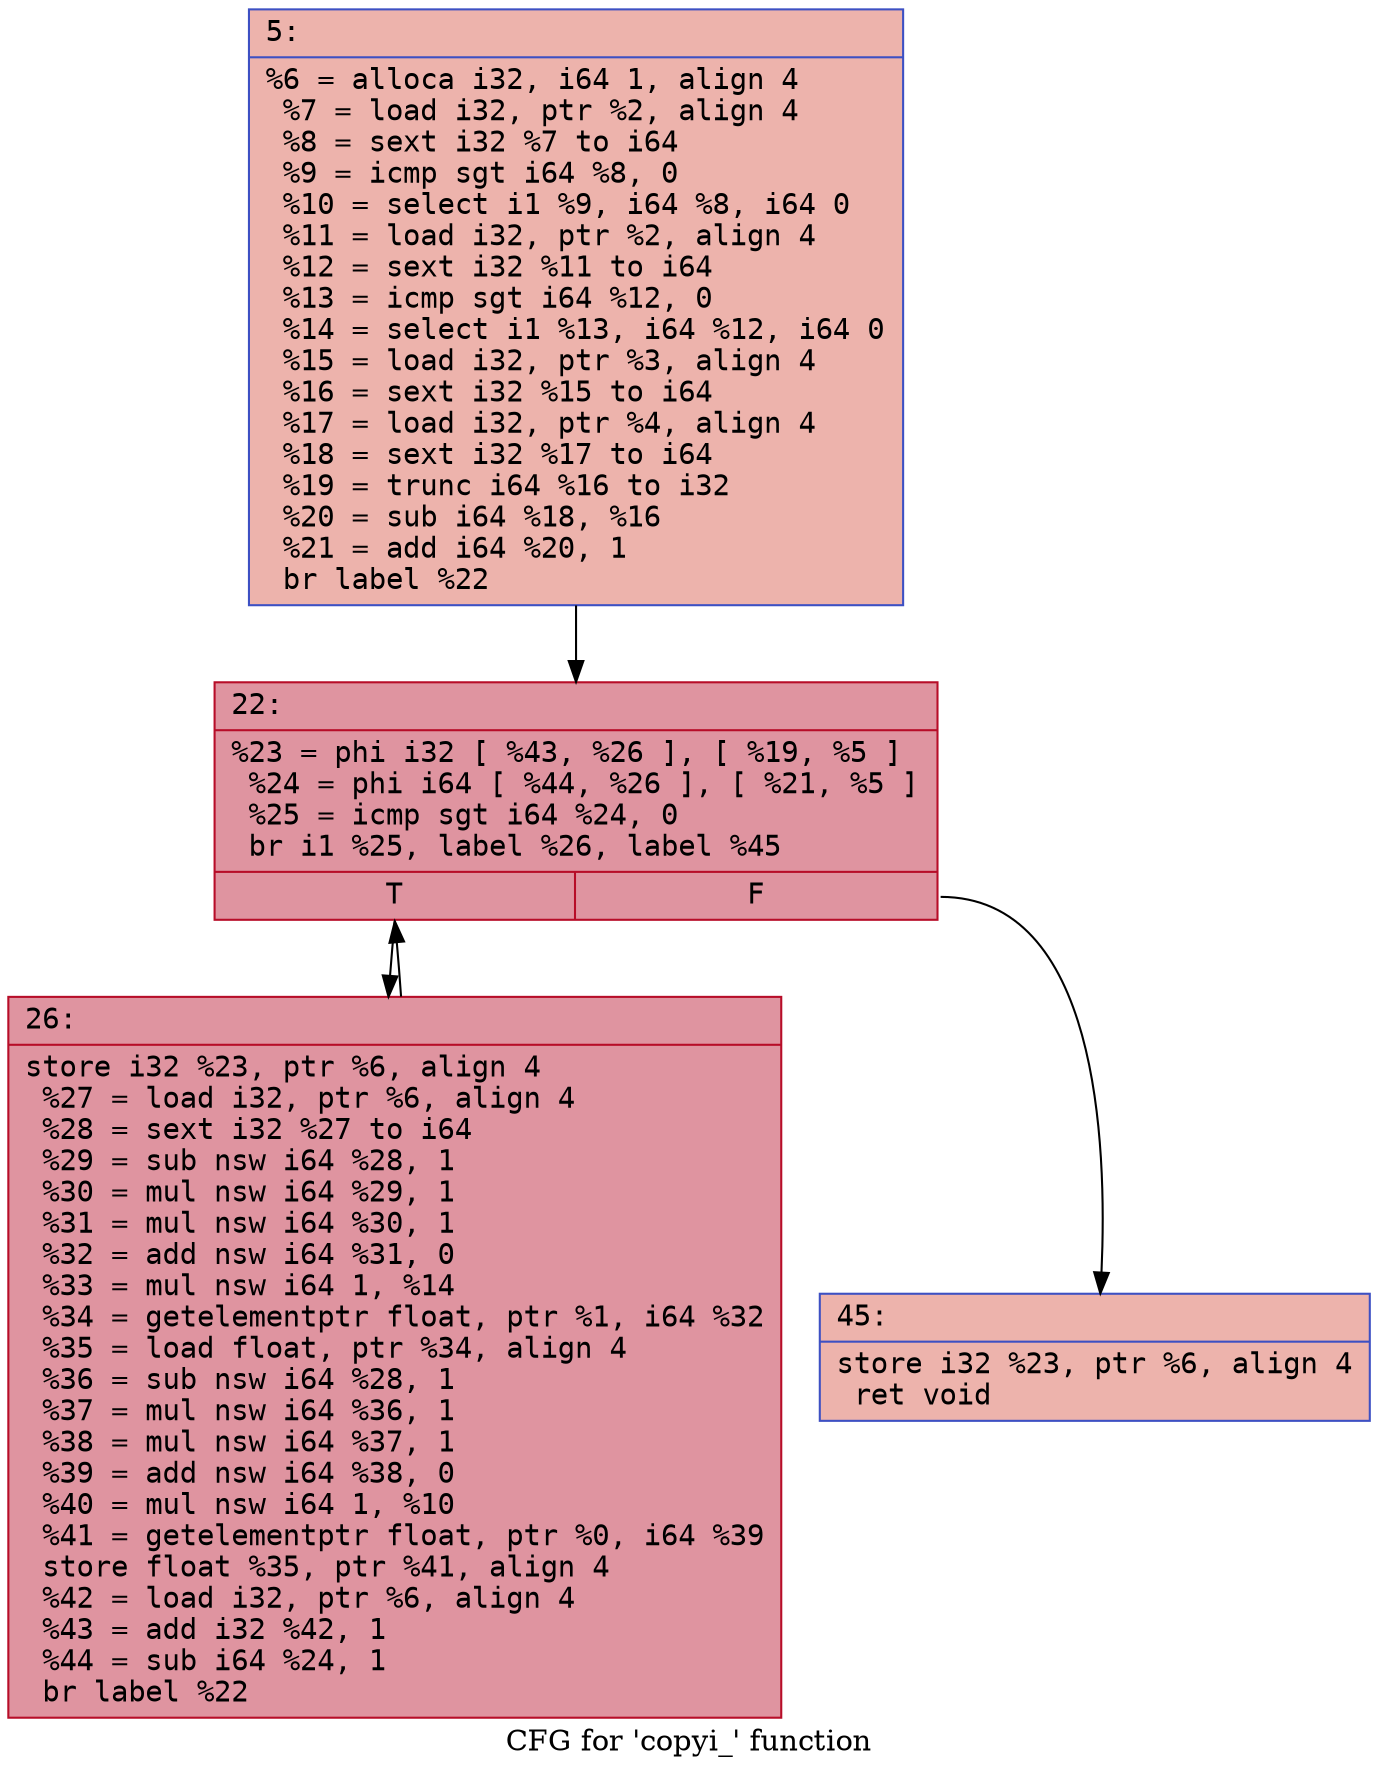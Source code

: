digraph "CFG for 'copyi_' function" {
	label="CFG for 'copyi_' function";

	Node0x557942887890 [shape=record,color="#3d50c3ff", style=filled, fillcolor="#d6524470" fontname="Courier",label="{5:\l|  %6 = alloca i32, i64 1, align 4\l  %7 = load i32, ptr %2, align 4\l  %8 = sext i32 %7 to i64\l  %9 = icmp sgt i64 %8, 0\l  %10 = select i1 %9, i64 %8, i64 0\l  %11 = load i32, ptr %2, align 4\l  %12 = sext i32 %11 to i64\l  %13 = icmp sgt i64 %12, 0\l  %14 = select i1 %13, i64 %12, i64 0\l  %15 = load i32, ptr %3, align 4\l  %16 = sext i32 %15 to i64\l  %17 = load i32, ptr %4, align 4\l  %18 = sext i32 %17 to i64\l  %19 = trunc i64 %16 to i32\l  %20 = sub i64 %18, %16\l  %21 = add i64 %20, 1\l  br label %22\l}"];
	Node0x557942887890 -> Node0x5579428882e0[tooltip="5 -> 22\nProbability 100.00%" ];
	Node0x5579428882e0 [shape=record,color="#b70d28ff", style=filled, fillcolor="#b70d2870" fontname="Courier",label="{22:\l|  %23 = phi i32 [ %43, %26 ], [ %19, %5 ]\l  %24 = phi i64 [ %44, %26 ], [ %21, %5 ]\l  %25 = icmp sgt i64 %24, 0\l  br i1 %25, label %26, label %45\l|{<s0>T|<s1>F}}"];
	Node0x5579428882e0:s0 -> Node0x5579428883a0[tooltip="22 -> 26\nProbability 96.88%" ];
	Node0x5579428882e0:s1 -> Node0x557942888630[tooltip="22 -> 45\nProbability 3.12%" ];
	Node0x5579428883a0 [shape=record,color="#b70d28ff", style=filled, fillcolor="#b70d2870" fontname="Courier",label="{26:\l|  store i32 %23, ptr %6, align 4\l  %27 = load i32, ptr %6, align 4\l  %28 = sext i32 %27 to i64\l  %29 = sub nsw i64 %28, 1\l  %30 = mul nsw i64 %29, 1\l  %31 = mul nsw i64 %30, 1\l  %32 = add nsw i64 %31, 0\l  %33 = mul nsw i64 1, %14\l  %34 = getelementptr float, ptr %1, i64 %32\l  %35 = load float, ptr %34, align 4\l  %36 = sub nsw i64 %28, 1\l  %37 = mul nsw i64 %36, 1\l  %38 = mul nsw i64 %37, 1\l  %39 = add nsw i64 %38, 0\l  %40 = mul nsw i64 1, %10\l  %41 = getelementptr float, ptr %0, i64 %39\l  store float %35, ptr %41, align 4\l  %42 = load i32, ptr %6, align 4\l  %43 = add i32 %42, 1\l  %44 = sub i64 %24, 1\l  br label %22\l}"];
	Node0x5579428883a0 -> Node0x5579428882e0[tooltip="26 -> 22\nProbability 100.00%" ];
	Node0x557942888630 [shape=record,color="#3d50c3ff", style=filled, fillcolor="#d6524470" fontname="Courier",label="{45:\l|  store i32 %23, ptr %6, align 4\l  ret void\l}"];
}
